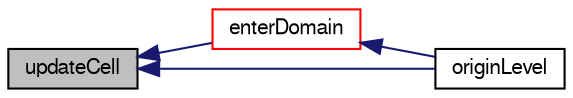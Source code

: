 digraph "updateCell"
{
  bgcolor="transparent";
  edge [fontname="FreeSans",fontsize="10",labelfontname="FreeSans",labelfontsize="10"];
  node [fontname="FreeSans",fontsize="10",shape=record];
  rankdir="LR";
  Node655 [label="updateCell",height=0.2,width=0.4,color="black", fillcolor="grey75", style="filled", fontcolor="black"];
  Node655 -> Node656 [dir="back",color="midnightblue",fontsize="10",style="solid",fontname="FreeSans"];
  Node656 [label="enterDomain",height=0.2,width=0.4,color="red",URL="$a21686.html#a4c6a9a8a581f57132c7cfef44dafa023",tooltip="Reverse of leaveDomain. "];
  Node656 -> Node657 [dir="back",color="midnightblue",fontsize="10",style="solid",fontname="FreeSans"];
  Node657 [label="originLevel",height=0.2,width=0.4,color="black",URL="$a21686.html#a401e7a24dbc520b869aaa022e8b6ff58"];
  Node655 -> Node657 [dir="back",color="midnightblue",fontsize="10",style="solid",fontname="FreeSans"];
}
